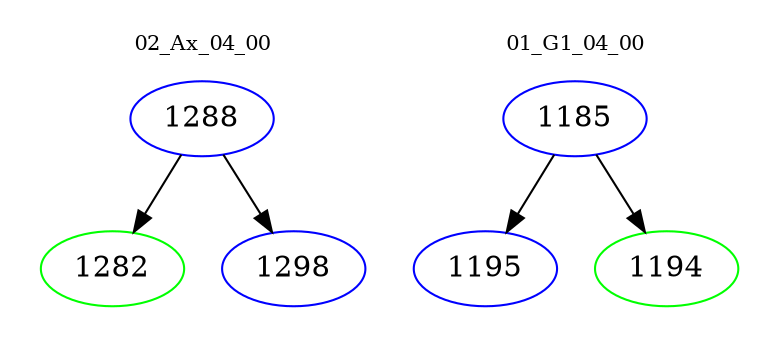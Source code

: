 digraph{
subgraph cluster_0 {
color = white
label = "02_Ax_04_00";
fontsize=10;
T0_1288 [label="1288", color="blue"]
T0_1288 -> T0_1282 [color="black"]
T0_1282 [label="1282", color="green"]
T0_1288 -> T0_1298 [color="black"]
T0_1298 [label="1298", color="blue"]
}
subgraph cluster_1 {
color = white
label = "01_G1_04_00";
fontsize=10;
T1_1185 [label="1185", color="blue"]
T1_1185 -> T1_1195 [color="black"]
T1_1195 [label="1195", color="blue"]
T1_1185 -> T1_1194 [color="black"]
T1_1194 [label="1194", color="green"]
}
}
